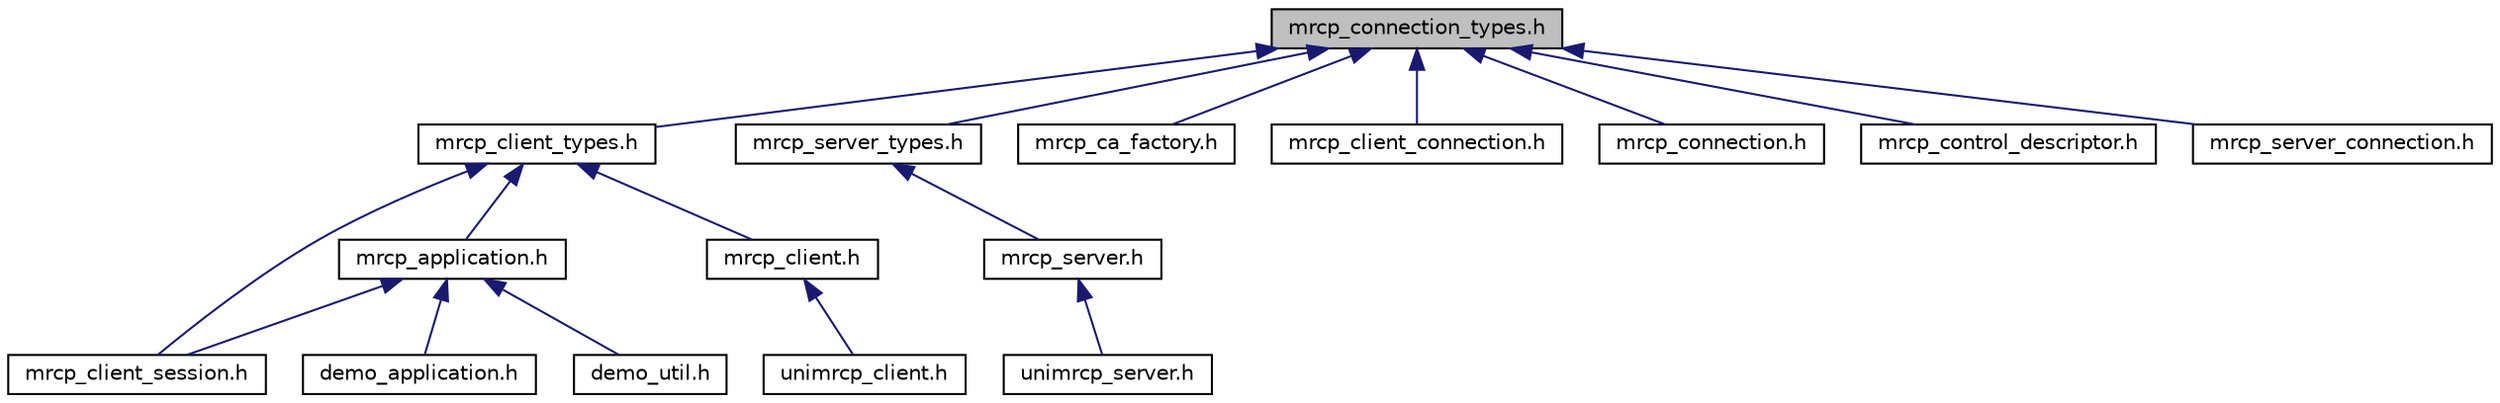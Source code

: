 digraph "mrcp_connection_types.h"
{
  edge [fontname="Helvetica",fontsize="10",labelfontname="Helvetica",labelfontsize="10"];
  node [fontname="Helvetica",fontsize="10",shape=record];
  Node11 [label="mrcp_connection_types.h",height=0.2,width=0.4,color="black", fillcolor="grey75", style="filled", fontcolor="black"];
  Node11 -> Node12 [dir="back",color="midnightblue",fontsize="10",style="solid",fontname="Helvetica"];
  Node12 [label="mrcp_client_types.h",height=0.2,width=0.4,color="black", fillcolor="white", style="filled",URL="$mrcp__client__types_8h.html",tooltip="MRCP Client Types. "];
  Node12 -> Node13 [dir="back",color="midnightblue",fontsize="10",style="solid",fontname="Helvetica"];
  Node13 [label="mrcp_application.h",height=0.2,width=0.4,color="black", fillcolor="white", style="filled",URL="$mrcp__application_8h.html",tooltip="MRCP User Level Application Interface. "];
  Node13 -> Node14 [dir="back",color="midnightblue",fontsize="10",style="solid",fontname="Helvetica"];
  Node14 [label="mrcp_client_session.h",height=0.2,width=0.4,color="black", fillcolor="white", style="filled",URL="$mrcp__client__session_8h.html",tooltip="MRCP Client Session. "];
  Node13 -> Node15 [dir="back",color="midnightblue",fontsize="10",style="solid",fontname="Helvetica"];
  Node15 [label="demo_application.h",height=0.2,width=0.4,color="black", fillcolor="white", style="filled",URL="$demo__application_8h.html",tooltip="Demo MRCP Application. "];
  Node13 -> Node16 [dir="back",color="midnightblue",fontsize="10",style="solid",fontname="Helvetica"];
  Node16 [label="demo_util.h",height=0.2,width=0.4,color="black", fillcolor="white", style="filled",URL="$demo__util_8h.html",tooltip="Demo MRCP Utilities. "];
  Node12 -> Node17 [dir="back",color="midnightblue",fontsize="10",style="solid",fontname="Helvetica"];
  Node17 [label="mrcp_client.h",height=0.2,width=0.4,color="black", fillcolor="white", style="filled",URL="$mrcp__client_8h.html",tooltip="MRCP Client. "];
  Node17 -> Node18 [dir="back",color="midnightblue",fontsize="10",style="solid",fontname="Helvetica"];
  Node18 [label="unimrcp_client.h",height=0.2,width=0.4,color="black", fillcolor="white", style="filled",URL="$unimrcp__client_8h.html",tooltip="UniMRCP Client. "];
  Node12 -> Node14 [dir="back",color="midnightblue",fontsize="10",style="solid",fontname="Helvetica"];
  Node11 -> Node19 [dir="back",color="midnightblue",fontsize="10",style="solid",fontname="Helvetica"];
  Node19 [label="mrcp_server_types.h",height=0.2,width=0.4,color="black", fillcolor="white", style="filled",URL="$mrcp__server__types_8h.html",tooltip="MRCP Server Types. "];
  Node19 -> Node20 [dir="back",color="midnightblue",fontsize="10",style="solid",fontname="Helvetica"];
  Node20 [label="mrcp_server.h",height=0.2,width=0.4,color="black", fillcolor="white", style="filled",URL="$mrcp__server_8h.html",tooltip="MRCP Server. "];
  Node20 -> Node21 [dir="back",color="midnightblue",fontsize="10",style="solid",fontname="Helvetica"];
  Node21 [label="unimrcp_server.h",height=0.2,width=0.4,color="black", fillcolor="white", style="filled",URL="$unimrcp__server_8h.html",tooltip="UniMRCP Server. "];
  Node11 -> Node22 [dir="back",color="midnightblue",fontsize="10",style="solid",fontname="Helvetica"];
  Node22 [label="mrcp_ca_factory.h",height=0.2,width=0.4,color="black", fillcolor="white", style="filled",URL="$mrcp__ca__factory_8h.html",tooltip="Factory of MRCPv2 Connection Agents. "];
  Node11 -> Node23 [dir="back",color="midnightblue",fontsize="10",style="solid",fontname="Helvetica"];
  Node23 [label="mrcp_client_connection.h",height=0.2,width=0.4,color="black", fillcolor="white", style="filled",URL="$mrcp__client__connection_8h.html",tooltip="MRCPv2 Client Connection. "];
  Node11 -> Node24 [dir="back",color="midnightblue",fontsize="10",style="solid",fontname="Helvetica"];
  Node24 [label="mrcp_connection.h",height=0.2,width=0.4,color="black", fillcolor="white", style="filled",URL="$mrcp__connection_8h.html",tooltip="MRCP Connection. "];
  Node11 -> Node25 [dir="back",color="midnightblue",fontsize="10",style="solid",fontname="Helvetica"];
  Node25 [label="mrcp_control_descriptor.h",height=0.2,width=0.4,color="black", fillcolor="white", style="filled",URL="$mrcp__control__descriptor_8h.html",tooltip="MRCPv2 Control Descriptor. "];
  Node11 -> Node26 [dir="back",color="midnightblue",fontsize="10",style="solid",fontname="Helvetica"];
  Node26 [label="mrcp_server_connection.h",height=0.2,width=0.4,color="black", fillcolor="white", style="filled",URL="$mrcp__server__connection_8h.html",tooltip="MRCPv2 Server Connection. "];
}
